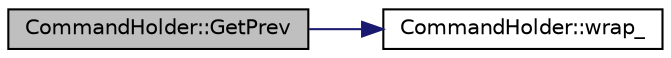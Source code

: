 digraph "CommandHolder::GetPrev"
{
  edge [fontname="Helvetica",fontsize="10",labelfontname="Helvetica",labelfontsize="10"];
  node [fontname="Helvetica",fontsize="10",shape=record];
  rankdir="LR";
  Node1 [label="CommandHolder::GetPrev",height=0.2,width=0.4,color="black", fillcolor="grey75", style="filled", fontcolor="black"];
  Node1 -> Node2 [color="midnightblue",fontsize="10",style="solid",fontname="Helvetica"];
  Node2 [label="CommandHolder::wrap_",height=0.2,width=0.4,color="black", fillcolor="white", style="filled",URL="$d2/d2e/class_command_holder.html#ac0f6512be17f33e47924c58d73c46893"];
}
